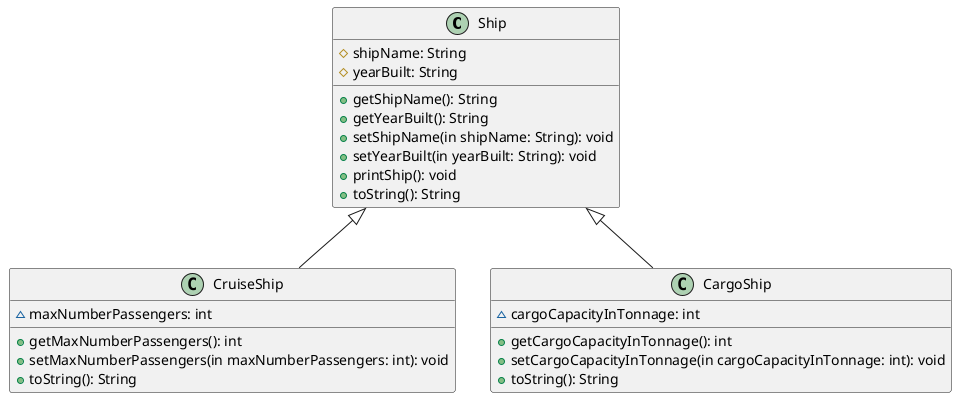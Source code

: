 @startuml
'https://plantuml.com/class-diagram

Ship <|-- CruiseShip
Ship <|-- CargoShip

class Ship {
# shipName: String
# yearBuilt: String
+ getShipName(): String
+ getYearBuilt(): String
+ setShipName(in shipName: String): void
+ setYearBuilt(in yearBuilt: String): void
+ printShip(): void
+ toString(): String
}

class CruiseShip{
~ maxNumberPassengers: int
+ getMaxNumberPassengers(): int
+ setMaxNumberPassengers(in maxNumberPassengers: int): void
+ toString(): String
}

class CargoShip{
~ cargoCapacityInTonnage: int
+ getCargoCapacityInTonnage(): int
+ setCargoCapacityInTonnage(in cargoCapacityInTonnage: int): void
+ toString(): String
}

@enduml

